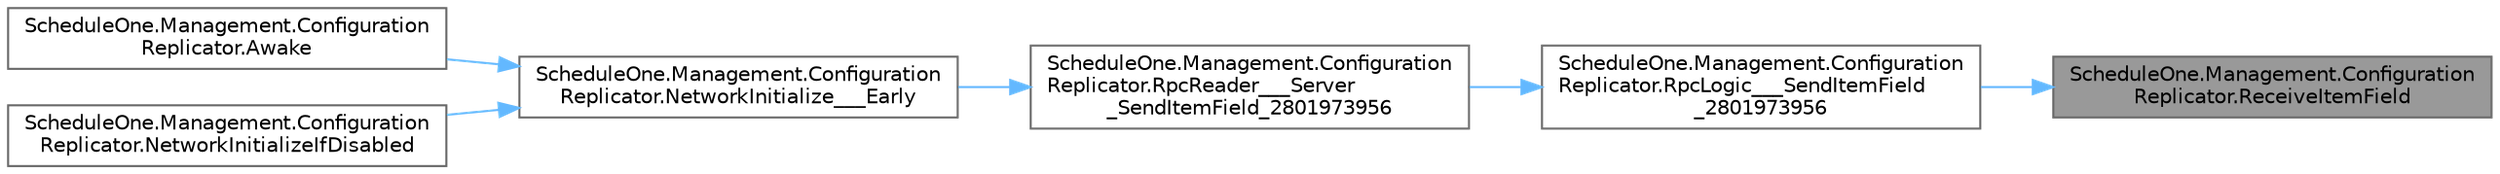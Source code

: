 digraph "ScheduleOne.Management.ConfigurationReplicator.ReceiveItemField"
{
 // LATEX_PDF_SIZE
  bgcolor="transparent";
  edge [fontname=Helvetica,fontsize=10,labelfontname=Helvetica,labelfontsize=10];
  node [fontname=Helvetica,fontsize=10,shape=box,height=0.2,width=0.4];
  rankdir="RL";
  Node1 [id="Node000001",label="ScheduleOne.Management.Configuration\lReplicator.ReceiveItemField",height=0.2,width=0.4,color="gray40", fillcolor="grey60", style="filled", fontcolor="black",tooltip=" "];
  Node1 -> Node2 [id="edge1_Node000001_Node000002",dir="back",color="steelblue1",style="solid",tooltip=" "];
  Node2 [id="Node000002",label="ScheduleOne.Management.Configuration\lReplicator.RpcLogic___SendItemField\l_2801973956",height=0.2,width=0.4,color="grey40", fillcolor="white", style="filled",URL="$class_schedule_one_1_1_management_1_1_configuration_replicator.html#abb86dface4c8bb572eb022db03758116",tooltip=" "];
  Node2 -> Node3 [id="edge2_Node000002_Node000003",dir="back",color="steelblue1",style="solid",tooltip=" "];
  Node3 [id="Node000003",label="ScheduleOne.Management.Configuration\lReplicator.RpcReader___Server\l_SendItemField_2801973956",height=0.2,width=0.4,color="grey40", fillcolor="white", style="filled",URL="$class_schedule_one_1_1_management_1_1_configuration_replicator.html#a1c78509603ef3f2d939cb6641d093d2b",tooltip=" "];
  Node3 -> Node4 [id="edge3_Node000003_Node000004",dir="back",color="steelblue1",style="solid",tooltip=" "];
  Node4 [id="Node000004",label="ScheduleOne.Management.Configuration\lReplicator.NetworkInitialize___Early",height=0.2,width=0.4,color="grey40", fillcolor="white", style="filled",URL="$class_schedule_one_1_1_management_1_1_configuration_replicator.html#af238c98f95410ee44f4e1340d3c7588d",tooltip=" "];
  Node4 -> Node5 [id="edge4_Node000004_Node000005",dir="back",color="steelblue1",style="solid",tooltip=" "];
  Node5 [id="Node000005",label="ScheduleOne.Management.Configuration\lReplicator.Awake",height=0.2,width=0.4,color="grey40", fillcolor="white", style="filled",URL="$class_schedule_one_1_1_management_1_1_configuration_replicator.html#aae311638cdaccdcc7ae13ae4924c274d",tooltip=" "];
  Node4 -> Node6 [id="edge5_Node000004_Node000006",dir="back",color="steelblue1",style="solid",tooltip=" "];
  Node6 [id="Node000006",label="ScheduleOne.Management.Configuration\lReplicator.NetworkInitializeIfDisabled",height=0.2,width=0.4,color="grey40", fillcolor="white", style="filled",URL="$class_schedule_one_1_1_management_1_1_configuration_replicator.html#a4b77247f437e3b16191d5481329751ae",tooltip=" "];
}
